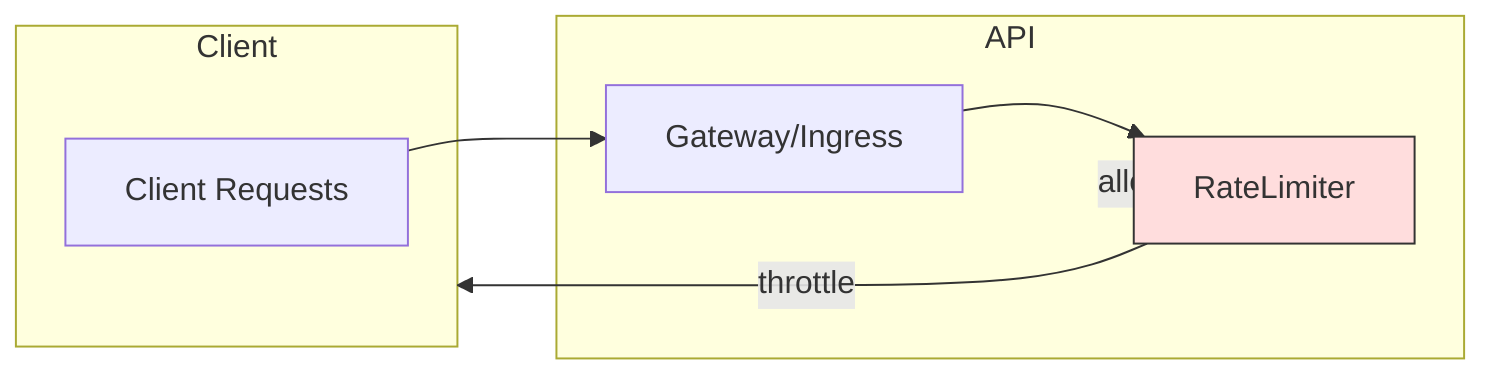 flowchart LR
  subgraph Client
    C[Client Requests]
  end
  subgraph API
    RL[RateLimiter]
    GW[Gateway/Ingress]
  end
  C --> GW
  GW --> RL
  RL -->|allow| API
  RL -->|throttle| Client
  style RL fill:#fdd,stroke:#333
  click GW "https://example.com" "Gateway docs"